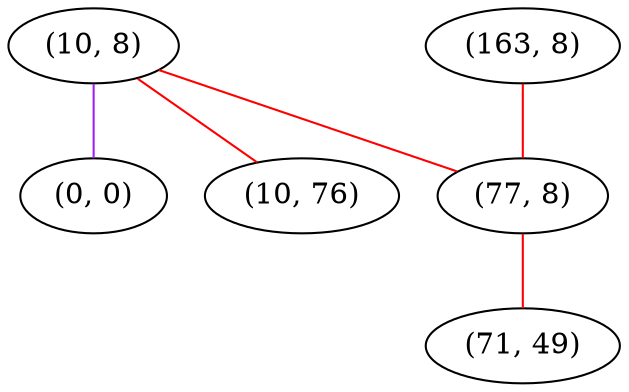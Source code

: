 graph "" {
"(10, 8)";
"(0, 0)";
"(10, 76)";
"(163, 8)";
"(77, 8)";
"(71, 49)";
"(10, 8)" -- "(0, 0)"  [color=purple, key=0, weight=4];
"(10, 8)" -- "(10, 76)"  [color=red, key=0, weight=1];
"(10, 8)" -- "(77, 8)"  [color=red, key=0, weight=1];
"(163, 8)" -- "(77, 8)"  [color=red, key=0, weight=1];
"(77, 8)" -- "(71, 49)"  [color=red, key=0, weight=1];
}

